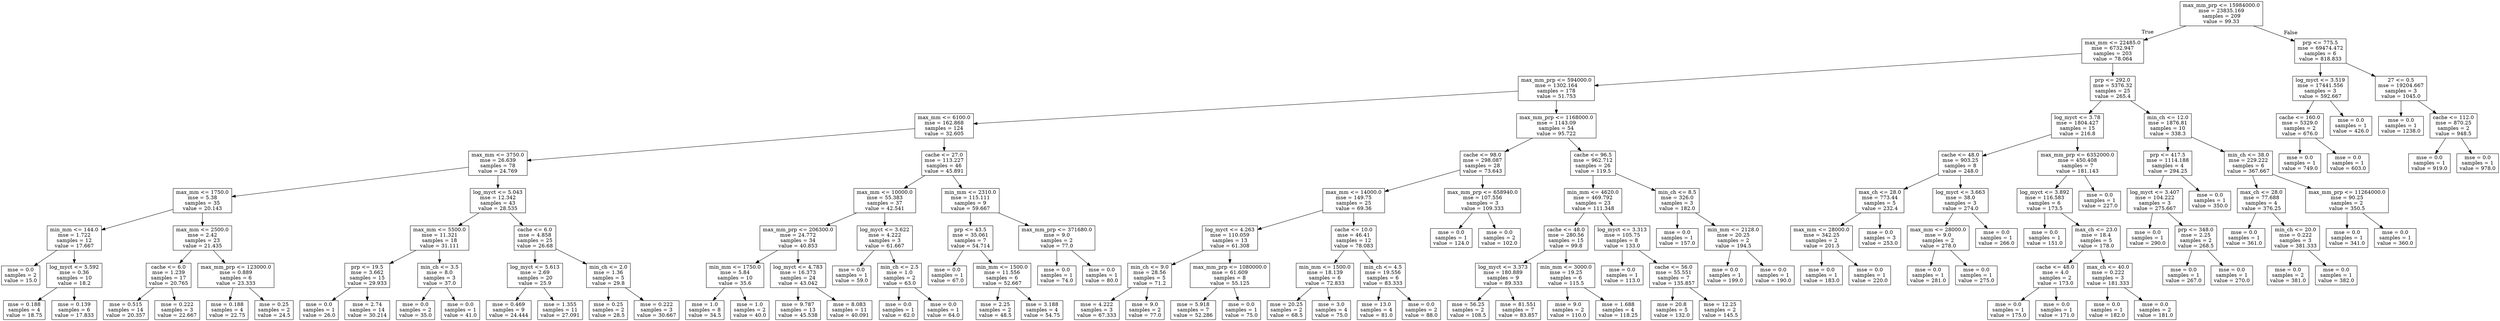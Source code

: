 digraph Tree {
node [shape=box] ;
0 [label="max_mm_prp <= 15984000.0\nmse = 23835.169\nsamples = 209\nvalue = 99.33"] ;
1 [label="max_mm <= 22485.0\nmse = 6732.947\nsamples = 203\nvalue = 78.064"] ;
0 -> 1 [labeldistance=2.5, labelangle=45, headlabel="True"] ;
2 [label="max_mm_prp <= 594000.0\nmse = 1302.164\nsamples = 178\nvalue = 51.753"] ;
1 -> 2 ;
3 [label="max_mm <= 6100.0\nmse = 162.868\nsamples = 124\nvalue = 32.605"] ;
2 -> 3 ;
4 [label="max_mm <= 3750.0\nmse = 26.639\nsamples = 78\nvalue = 24.769"] ;
3 -> 4 ;
5 [label="max_mm <= 1750.0\nmse = 5.38\nsamples = 35\nvalue = 20.143"] ;
4 -> 5 ;
6 [label="min_mm <= 144.0\nmse = 1.722\nsamples = 12\nvalue = 17.667"] ;
5 -> 6 ;
7 [label="mse = 0.0\nsamples = 2\nvalue = 15.0"] ;
6 -> 7 ;
8 [label="log_myct <= 5.592\nmse = 0.36\nsamples = 10\nvalue = 18.2"] ;
6 -> 8 ;
9 [label="mse = 0.188\nsamples = 4\nvalue = 18.75"] ;
8 -> 9 ;
10 [label="mse = 0.139\nsamples = 6\nvalue = 17.833"] ;
8 -> 10 ;
11 [label="max_mm <= 2500.0\nmse = 2.42\nsamples = 23\nvalue = 21.435"] ;
5 -> 11 ;
12 [label="cache <= 6.0\nmse = 1.239\nsamples = 17\nvalue = 20.765"] ;
11 -> 12 ;
13 [label="mse = 0.515\nsamples = 14\nvalue = 20.357"] ;
12 -> 13 ;
14 [label="mse = 0.222\nsamples = 3\nvalue = 22.667"] ;
12 -> 14 ;
15 [label="max_mm_prp <= 123000.0\nmse = 0.889\nsamples = 6\nvalue = 23.333"] ;
11 -> 15 ;
16 [label="mse = 0.188\nsamples = 4\nvalue = 22.75"] ;
15 -> 16 ;
17 [label="mse = 0.25\nsamples = 2\nvalue = 24.5"] ;
15 -> 17 ;
18 [label="log_myct <= 5.043\nmse = 12.342\nsamples = 43\nvalue = 28.535"] ;
4 -> 18 ;
19 [label="max_mm <= 5500.0\nmse = 11.321\nsamples = 18\nvalue = 31.111"] ;
18 -> 19 ;
20 [label="prp <= 19.5\nmse = 3.662\nsamples = 15\nvalue = 29.933"] ;
19 -> 20 ;
21 [label="mse = 0.0\nsamples = 1\nvalue = 26.0"] ;
20 -> 21 ;
22 [label="mse = 2.74\nsamples = 14\nvalue = 30.214"] ;
20 -> 22 ;
23 [label="min_ch <= 3.5\nmse = 8.0\nsamples = 3\nvalue = 37.0"] ;
19 -> 23 ;
24 [label="mse = 0.0\nsamples = 2\nvalue = 35.0"] ;
23 -> 24 ;
25 [label="mse = 0.0\nsamples = 1\nvalue = 41.0"] ;
23 -> 25 ;
26 [label="cache <= 6.0\nmse = 4.858\nsamples = 25\nvalue = 26.68"] ;
18 -> 26 ;
27 [label="log_myct <= 5.613\nmse = 2.69\nsamples = 20\nvalue = 25.9"] ;
26 -> 27 ;
28 [label="mse = 0.469\nsamples = 9\nvalue = 24.444"] ;
27 -> 28 ;
29 [label="mse = 1.355\nsamples = 11\nvalue = 27.091"] ;
27 -> 29 ;
30 [label="min_ch <= 2.0\nmse = 1.36\nsamples = 5\nvalue = 29.8"] ;
26 -> 30 ;
31 [label="mse = 0.25\nsamples = 2\nvalue = 28.5"] ;
30 -> 31 ;
32 [label="mse = 0.222\nsamples = 3\nvalue = 30.667"] ;
30 -> 32 ;
33 [label="cache <= 27.0\nmse = 113.227\nsamples = 46\nvalue = 45.891"] ;
3 -> 33 ;
34 [label="max_mm <= 10000.0\nmse = 55.383\nsamples = 37\nvalue = 42.541"] ;
33 -> 34 ;
35 [label="max_mm_prp <= 206300.0\nmse = 24.772\nsamples = 34\nvalue = 40.853"] ;
34 -> 35 ;
36 [label="min_mm <= 1750.0\nmse = 5.84\nsamples = 10\nvalue = 35.6"] ;
35 -> 36 ;
37 [label="mse = 1.0\nsamples = 8\nvalue = 34.5"] ;
36 -> 37 ;
38 [label="mse = 1.0\nsamples = 2\nvalue = 40.0"] ;
36 -> 38 ;
39 [label="log_myct <= 4.783\nmse = 16.373\nsamples = 24\nvalue = 43.042"] ;
35 -> 39 ;
40 [label="mse = 9.787\nsamples = 13\nvalue = 45.538"] ;
39 -> 40 ;
41 [label="mse = 8.083\nsamples = 11\nvalue = 40.091"] ;
39 -> 41 ;
42 [label="log_myct <= 3.622\nmse = 4.222\nsamples = 3\nvalue = 61.667"] ;
34 -> 42 ;
43 [label="mse = 0.0\nsamples = 1\nvalue = 59.0"] ;
42 -> 43 ;
44 [label="min_ch <= 2.5\nmse = 1.0\nsamples = 2\nvalue = 63.0"] ;
42 -> 44 ;
45 [label="mse = 0.0\nsamples = 1\nvalue = 62.0"] ;
44 -> 45 ;
46 [label="mse = 0.0\nsamples = 1\nvalue = 64.0"] ;
44 -> 46 ;
47 [label="min_mm <= 2310.0\nmse = 115.111\nsamples = 9\nvalue = 59.667"] ;
33 -> 47 ;
48 [label="prp <= 43.5\nmse = 35.061\nsamples = 7\nvalue = 54.714"] ;
47 -> 48 ;
49 [label="mse = 0.0\nsamples = 1\nvalue = 67.0"] ;
48 -> 49 ;
50 [label="min_mm <= 1500.0\nmse = 11.556\nsamples = 6\nvalue = 52.667"] ;
48 -> 50 ;
51 [label="mse = 2.25\nsamples = 2\nvalue = 48.5"] ;
50 -> 51 ;
52 [label="mse = 3.188\nsamples = 4\nvalue = 54.75"] ;
50 -> 52 ;
53 [label="max_mm_prp <= 371680.0\nmse = 9.0\nsamples = 2\nvalue = 77.0"] ;
47 -> 53 ;
54 [label="mse = 0.0\nsamples = 1\nvalue = 74.0"] ;
53 -> 54 ;
55 [label="mse = 0.0\nsamples = 1\nvalue = 80.0"] ;
53 -> 55 ;
56 [label="max_mm_prp <= 1168000.0\nmse = 1143.09\nsamples = 54\nvalue = 95.722"] ;
2 -> 56 ;
57 [label="cache <= 98.0\nmse = 298.087\nsamples = 28\nvalue = 73.643"] ;
56 -> 57 ;
58 [label="max_mm <= 14000.0\nmse = 149.75\nsamples = 25\nvalue = 69.36"] ;
57 -> 58 ;
59 [label="log_myct <= 4.263\nmse = 110.059\nsamples = 13\nvalue = 61.308"] ;
58 -> 59 ;
60 [label="min_ch <= 9.0\nmse = 28.56\nsamples = 5\nvalue = 71.2"] ;
59 -> 60 ;
61 [label="mse = 4.222\nsamples = 3\nvalue = 67.333"] ;
60 -> 61 ;
62 [label="mse = 9.0\nsamples = 2\nvalue = 77.0"] ;
60 -> 62 ;
63 [label="max_mm_prp <= 1080000.0\nmse = 61.609\nsamples = 8\nvalue = 55.125"] ;
59 -> 63 ;
64 [label="mse = 5.918\nsamples = 7\nvalue = 52.286"] ;
63 -> 64 ;
65 [label="mse = 0.0\nsamples = 1\nvalue = 75.0"] ;
63 -> 65 ;
66 [label="cache <= 10.0\nmse = 46.41\nsamples = 12\nvalue = 78.083"] ;
58 -> 66 ;
67 [label="min_mm <= 1500.0\nmse = 18.139\nsamples = 6\nvalue = 72.833"] ;
66 -> 67 ;
68 [label="mse = 20.25\nsamples = 2\nvalue = 68.5"] ;
67 -> 68 ;
69 [label="mse = 3.0\nsamples = 4\nvalue = 75.0"] ;
67 -> 69 ;
70 [label="min_ch <= 4.5\nmse = 19.556\nsamples = 6\nvalue = 83.333"] ;
66 -> 70 ;
71 [label="mse = 13.0\nsamples = 4\nvalue = 81.0"] ;
70 -> 71 ;
72 [label="mse = 0.0\nsamples = 2\nvalue = 88.0"] ;
70 -> 72 ;
73 [label="max_mm_prp <= 658940.0\nmse = 107.556\nsamples = 3\nvalue = 109.333"] ;
57 -> 73 ;
74 [label="mse = 0.0\nsamples = 1\nvalue = 124.0"] ;
73 -> 74 ;
75 [label="mse = 0.0\nsamples = 2\nvalue = 102.0"] ;
73 -> 75 ;
76 [label="cache <= 96.5\nmse = 962.712\nsamples = 26\nvalue = 119.5"] ;
56 -> 76 ;
77 [label="min_mm <= 4620.0\nmse = 469.792\nsamples = 23\nvalue = 111.348"] ;
76 -> 77 ;
78 [label="cache <= 48.0\nmse = 280.56\nsamples = 15\nvalue = 99.8"] ;
77 -> 78 ;
79 [label="log_myct <= 3.373\nmse = 180.889\nsamples = 9\nvalue = 89.333"] ;
78 -> 79 ;
80 [label="mse = 56.25\nsamples = 2\nvalue = 108.5"] ;
79 -> 80 ;
81 [label="mse = 81.551\nsamples = 7\nvalue = 83.857"] ;
79 -> 81 ;
82 [label="min_mm <= 3000.0\nmse = 19.25\nsamples = 6\nvalue = 115.5"] ;
78 -> 82 ;
83 [label="mse = 9.0\nsamples = 2\nvalue = 110.0"] ;
82 -> 83 ;
84 [label="mse = 1.688\nsamples = 4\nvalue = 118.25"] ;
82 -> 84 ;
85 [label="log_myct <= 3.313\nmse = 105.75\nsamples = 8\nvalue = 133.0"] ;
77 -> 85 ;
86 [label="mse = 0.0\nsamples = 1\nvalue = 113.0"] ;
85 -> 86 ;
87 [label="cache <= 56.0\nmse = 55.551\nsamples = 7\nvalue = 135.857"] ;
85 -> 87 ;
88 [label="mse = 20.8\nsamples = 5\nvalue = 132.0"] ;
87 -> 88 ;
89 [label="mse = 12.25\nsamples = 2\nvalue = 145.5"] ;
87 -> 89 ;
90 [label="min_ch <= 8.5\nmse = 326.0\nsamples = 3\nvalue = 182.0"] ;
76 -> 90 ;
91 [label="mse = 0.0\nsamples = 1\nvalue = 157.0"] ;
90 -> 91 ;
92 [label="min_mm <= 2128.0\nmse = 20.25\nsamples = 2\nvalue = 194.5"] ;
90 -> 92 ;
93 [label="mse = 0.0\nsamples = 1\nvalue = 199.0"] ;
92 -> 93 ;
94 [label="mse = 0.0\nsamples = 1\nvalue = 190.0"] ;
92 -> 94 ;
95 [label="prp <= 292.0\nmse = 5376.32\nsamples = 25\nvalue = 265.4"] ;
1 -> 95 ;
96 [label="log_myct <= 3.78\nmse = 1804.427\nsamples = 15\nvalue = 216.8"] ;
95 -> 96 ;
97 [label="cache <= 48.0\nmse = 903.25\nsamples = 8\nvalue = 248.0"] ;
96 -> 97 ;
98 [label="max_ch <= 28.0\nmse = 773.44\nsamples = 5\nvalue = 232.4"] ;
97 -> 98 ;
99 [label="max_mm <= 28000.0\nmse = 342.25\nsamples = 2\nvalue = 201.5"] ;
98 -> 99 ;
100 [label="mse = 0.0\nsamples = 1\nvalue = 183.0"] ;
99 -> 100 ;
101 [label="mse = 0.0\nsamples = 1\nvalue = 220.0"] ;
99 -> 101 ;
102 [label="mse = 0.0\nsamples = 3\nvalue = 253.0"] ;
98 -> 102 ;
103 [label="log_myct <= 3.663\nmse = 38.0\nsamples = 3\nvalue = 274.0"] ;
97 -> 103 ;
104 [label="max_mm <= 28000.0\nmse = 9.0\nsamples = 2\nvalue = 278.0"] ;
103 -> 104 ;
105 [label="mse = 0.0\nsamples = 1\nvalue = 281.0"] ;
104 -> 105 ;
106 [label="mse = 0.0\nsamples = 1\nvalue = 275.0"] ;
104 -> 106 ;
107 [label="mse = 0.0\nsamples = 1\nvalue = 266.0"] ;
103 -> 107 ;
108 [label="max_mm_prp <= 6352000.0\nmse = 450.408\nsamples = 7\nvalue = 181.143"] ;
96 -> 108 ;
109 [label="log_myct <= 3.892\nmse = 116.583\nsamples = 6\nvalue = 173.5"] ;
108 -> 109 ;
110 [label="mse = 0.0\nsamples = 1\nvalue = 151.0"] ;
109 -> 110 ;
111 [label="max_ch <= 23.0\nmse = 18.4\nsamples = 5\nvalue = 178.0"] ;
109 -> 111 ;
112 [label="cache <= 48.0\nmse = 4.0\nsamples = 2\nvalue = 173.0"] ;
111 -> 112 ;
113 [label="mse = 0.0\nsamples = 1\nvalue = 175.0"] ;
112 -> 113 ;
114 [label="mse = 0.0\nsamples = 1\nvalue = 171.0"] ;
112 -> 114 ;
115 [label="max_ch <= 40.0\nmse = 0.222\nsamples = 3\nvalue = 181.333"] ;
111 -> 115 ;
116 [label="mse = 0.0\nsamples = 1\nvalue = 182.0"] ;
115 -> 116 ;
117 [label="mse = 0.0\nsamples = 2\nvalue = 181.0"] ;
115 -> 117 ;
118 [label="mse = 0.0\nsamples = 1\nvalue = 227.0"] ;
108 -> 118 ;
119 [label="min_ch <= 12.0\nmse = 1876.81\nsamples = 10\nvalue = 338.3"] ;
95 -> 119 ;
120 [label="prp <= 417.5\nmse = 1114.188\nsamples = 4\nvalue = 294.25"] ;
119 -> 120 ;
121 [label="log_myct <= 3.407\nmse = 104.222\nsamples = 3\nvalue = 275.667"] ;
120 -> 121 ;
122 [label="mse = 0.0\nsamples = 1\nvalue = 290.0"] ;
121 -> 122 ;
123 [label="prp <= 348.0\nmse = 2.25\nsamples = 2\nvalue = 268.5"] ;
121 -> 123 ;
124 [label="mse = 0.0\nsamples = 1\nvalue = 267.0"] ;
123 -> 124 ;
125 [label="mse = 0.0\nsamples = 1\nvalue = 270.0"] ;
123 -> 125 ;
126 [label="mse = 0.0\nsamples = 1\nvalue = 350.0"] ;
120 -> 126 ;
127 [label="min_ch <= 38.0\nmse = 229.222\nsamples = 6\nvalue = 367.667"] ;
119 -> 127 ;
128 [label="max_ch <= 28.0\nmse = 77.688\nsamples = 4\nvalue = 376.25"] ;
127 -> 128 ;
129 [label="mse = 0.0\nsamples = 1\nvalue = 361.0"] ;
128 -> 129 ;
130 [label="min_ch <= 20.0\nmse = 0.222\nsamples = 3\nvalue = 381.333"] ;
128 -> 130 ;
131 [label="mse = 0.0\nsamples = 2\nvalue = 381.0"] ;
130 -> 131 ;
132 [label="mse = 0.0\nsamples = 1\nvalue = 382.0"] ;
130 -> 132 ;
133 [label="max_mm_prp <= 11264000.0\nmse = 90.25\nsamples = 2\nvalue = 350.5"] ;
127 -> 133 ;
134 [label="mse = 0.0\nsamples = 1\nvalue = 341.0"] ;
133 -> 134 ;
135 [label="mse = 0.0\nsamples = 1\nvalue = 360.0"] ;
133 -> 135 ;
136 [label="prp <= 775.5\nmse = 69474.472\nsamples = 6\nvalue = 818.833"] ;
0 -> 136 [labeldistance=2.5, labelangle=-45, headlabel="False"] ;
137 [label="log_myct <= 3.519\nmse = 17441.556\nsamples = 3\nvalue = 592.667"] ;
136 -> 137 ;
138 [label="cache <= 160.0\nmse = 5329.0\nsamples = 2\nvalue = 676.0"] ;
137 -> 138 ;
139 [label="mse = 0.0\nsamples = 1\nvalue = 749.0"] ;
138 -> 139 ;
140 [label="mse = 0.0\nsamples = 1\nvalue = 603.0"] ;
138 -> 140 ;
141 [label="mse = 0.0\nsamples = 1\nvalue = 426.0"] ;
137 -> 141 ;
142 [label="27 <= 0.5\nmse = 19204.667\nsamples = 3\nvalue = 1045.0"] ;
136 -> 142 ;
143 [label="mse = 0.0\nsamples = 1\nvalue = 1238.0"] ;
142 -> 143 ;
144 [label="cache <= 112.0\nmse = 870.25\nsamples = 2\nvalue = 948.5"] ;
142 -> 144 ;
145 [label="mse = 0.0\nsamples = 1\nvalue = 919.0"] ;
144 -> 145 ;
146 [label="mse = 0.0\nsamples = 1\nvalue = 978.0"] ;
144 -> 146 ;
}